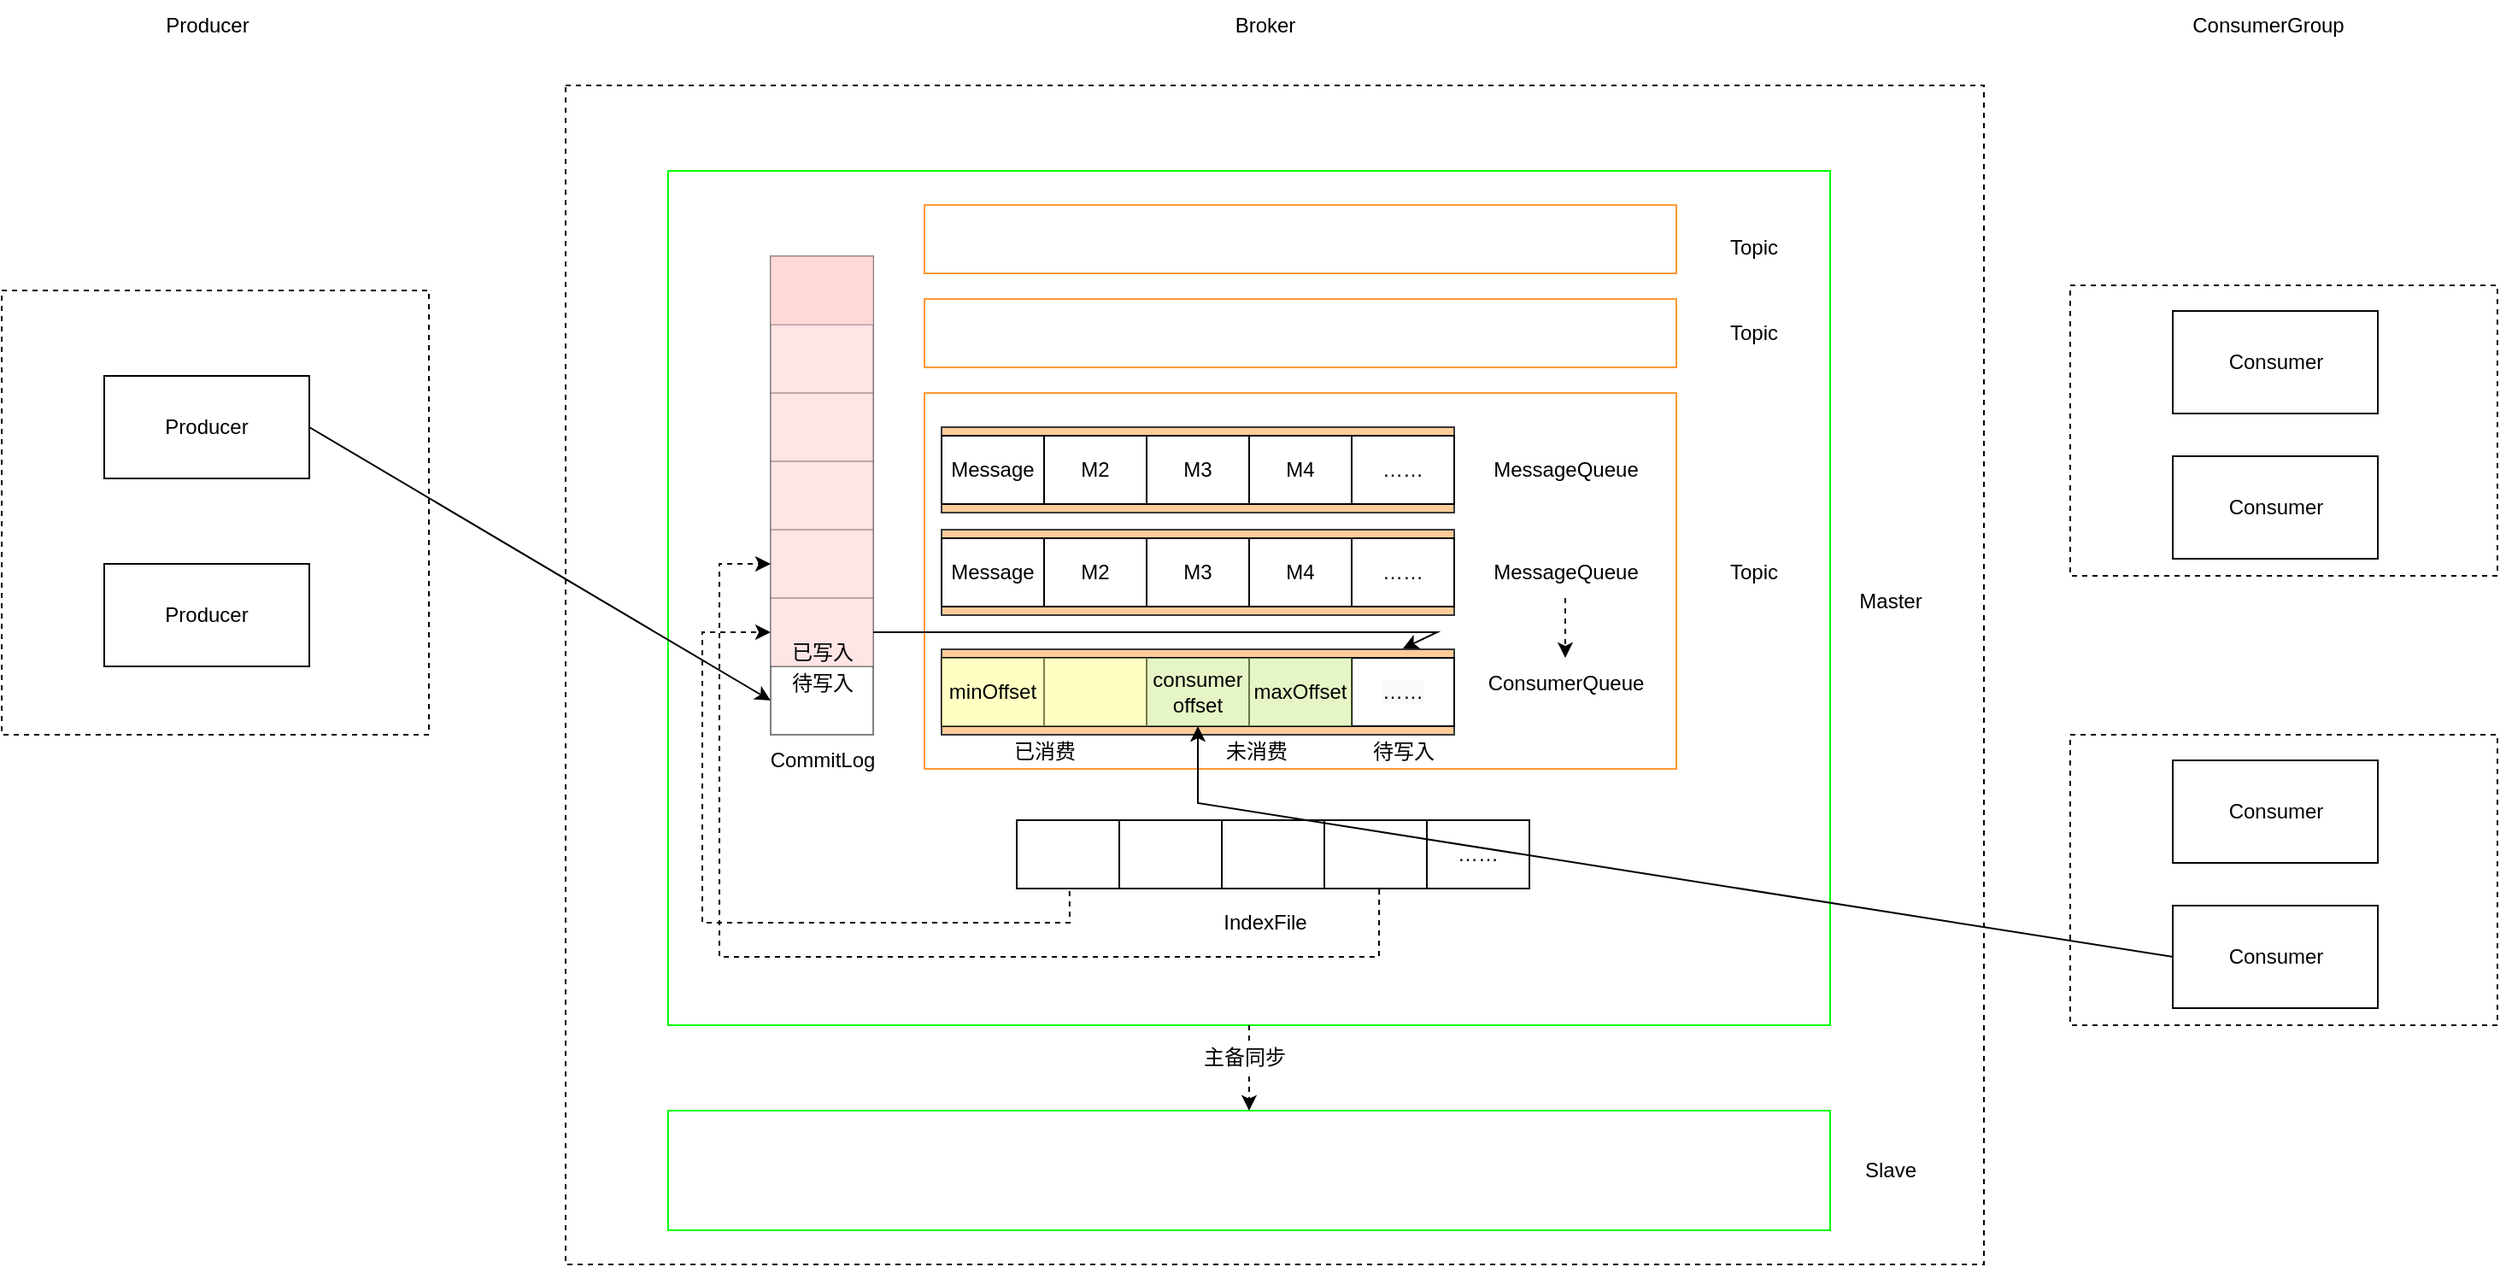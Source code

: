 <mxfile version="20.5.1" type="github">
  <diagram id="fDEU13dsQdf22NSWX4OO" name="第 1 页">
    <mxGraphModel dx="2864" dy="990" grid="1" gridSize="10" guides="1" tooltips="1" connect="1" arrows="1" fold="1" page="1" pageScale="1" pageWidth="827" pageHeight="1169" math="0" shadow="0">
      <root>
        <mxCell id="0" />
        <mxCell id="1" parent="0" />
        <mxCell id="SgnGa9x6ssdQ0sudRitW-9" value="" style="rounded=0;whiteSpace=wrap;html=1;dashed=1;" vertex="1" parent="1">
          <mxGeometry x="150" y="80" width="830" height="690" as="geometry" />
        </mxCell>
        <mxCell id="SgnGa9x6ssdQ0sudRitW-8" value="" style="rounded=0;whiteSpace=wrap;html=1;dashed=1;" vertex="1" parent="1">
          <mxGeometry x="-180" y="200" width="250" height="260" as="geometry" />
        </mxCell>
        <mxCell id="SgnGa9x6ssdQ0sudRitW-1" value="Producer" style="rounded=0;whiteSpace=wrap;html=1;" vertex="1" parent="1">
          <mxGeometry x="-120" y="250" width="120" height="60" as="geometry" />
        </mxCell>
        <mxCell id="SgnGa9x6ssdQ0sudRitW-2" value="Producer" style="rounded=0;whiteSpace=wrap;html=1;" vertex="1" parent="1">
          <mxGeometry x="-120" y="360" width="120" height="60" as="geometry" />
        </mxCell>
        <mxCell id="SgnGa9x6ssdQ0sudRitW-3" value="" style="rounded=0;whiteSpace=wrap;html=1;strokeColor=#00FF00;" vertex="1" parent="1">
          <mxGeometry x="210" y="130" width="680" height="500" as="geometry" />
        </mxCell>
        <mxCell id="SgnGa9x6ssdQ0sudRitW-4" value="Broker" style="text;html=1;align=center;verticalAlign=middle;resizable=0;points=[];autosize=1;strokeColor=none;fillColor=none;" vertex="1" parent="1">
          <mxGeometry x="529" y="30" width="60" height="30" as="geometry" />
        </mxCell>
        <mxCell id="SgnGa9x6ssdQ0sudRitW-5" value="" style="rounded=0;whiteSpace=wrap;html=1;strokeColor=#00FF00;" vertex="1" parent="1">
          <mxGeometry x="210" y="680" width="680" height="70" as="geometry" />
        </mxCell>
        <mxCell id="SgnGa9x6ssdQ0sudRitW-6" value="Master" style="text;html=1;align=center;verticalAlign=middle;resizable=0;points=[];autosize=1;strokeColor=none;fillColor=none;" vertex="1" parent="1">
          <mxGeometry x="895" y="367" width="60" height="30" as="geometry" />
        </mxCell>
        <mxCell id="SgnGa9x6ssdQ0sudRitW-7" value="Slave" style="text;html=1;align=center;verticalAlign=middle;resizable=0;points=[];autosize=1;strokeColor=none;fillColor=none;" vertex="1" parent="1">
          <mxGeometry x="900" y="700" width="50" height="30" as="geometry" />
        </mxCell>
        <mxCell id="SgnGa9x6ssdQ0sudRitW-10" value="" style="rounded=0;whiteSpace=wrap;html=1;dashed=1;" vertex="1" parent="1">
          <mxGeometry x="1030.5" y="197" width="250" height="170" as="geometry" />
        </mxCell>
        <mxCell id="SgnGa9x6ssdQ0sudRitW-11" value="Consumer" style="rounded=0;whiteSpace=wrap;html=1;" vertex="1" parent="1">
          <mxGeometry x="1090.5" y="212" width="120" height="60" as="geometry" />
        </mxCell>
        <mxCell id="SgnGa9x6ssdQ0sudRitW-13" value="Consumer" style="rounded=0;whiteSpace=wrap;html=1;" vertex="1" parent="1">
          <mxGeometry x="1090.5" y="297" width="120" height="60" as="geometry" />
        </mxCell>
        <mxCell id="SgnGa9x6ssdQ0sudRitW-14" value="ConsumerGroup" style="text;html=1;align=center;verticalAlign=middle;resizable=0;points=[];autosize=1;strokeColor=none;fillColor=none;" vertex="1" parent="1">
          <mxGeometry x="1090.5" y="30" width="110" height="30" as="geometry" />
        </mxCell>
        <mxCell id="SgnGa9x6ssdQ0sudRitW-15" value="" style="rounded=0;whiteSpace=wrap;html=1;dashed=1;" vertex="1" parent="1">
          <mxGeometry x="1030.5" y="460" width="250" height="170" as="geometry" />
        </mxCell>
        <mxCell id="SgnGa9x6ssdQ0sudRitW-16" value="Consumer" style="rounded=0;whiteSpace=wrap;html=1;" vertex="1" parent="1">
          <mxGeometry x="1090.5" y="475" width="120" height="60" as="geometry" />
        </mxCell>
        <mxCell id="SgnGa9x6ssdQ0sudRitW-17" value="Consumer" style="rounded=0;whiteSpace=wrap;html=1;" vertex="1" parent="1">
          <mxGeometry x="1090.5" y="560" width="120" height="60" as="geometry" />
        </mxCell>
        <mxCell id="SgnGa9x6ssdQ0sudRitW-19" value="" style="rounded=0;whiteSpace=wrap;html=1;strokeColor=#FF9933;" vertex="1" parent="1">
          <mxGeometry x="360" y="150" width="440" height="40" as="geometry" />
        </mxCell>
        <mxCell id="SgnGa9x6ssdQ0sudRitW-20" value="" style="rounded=0;whiteSpace=wrap;html=1;strokeColor=#FF9933;" vertex="1" parent="1">
          <mxGeometry x="360" y="260" width="440" height="220" as="geometry" />
        </mxCell>
        <mxCell id="SgnGa9x6ssdQ0sudRitW-22" value="" style="shape=table;html=1;whiteSpace=wrap;startSize=0;container=1;collapsible=0;childLayout=tableLayout;swimlaneFillColor=default;labelBorderColor=default;opacity=50;" vertex="1" parent="1">
          <mxGeometry x="270" y="180" width="60" height="280" as="geometry" />
        </mxCell>
        <mxCell id="SgnGa9x6ssdQ0sudRitW-41" style="shape=tableRow;horizontal=0;startSize=0;swimlaneHead=0;swimlaneBody=0;top=0;left=0;bottom=0;right=0;collapsible=0;dropTarget=0;fillColor=#ffcccc;points=[[0,0.5],[1,0.5]];portConstraint=eastwest;strokeColor=#36393d;opacity=50;" vertex="1" parent="SgnGa9x6ssdQ0sudRitW-22">
          <mxGeometry width="60" height="40" as="geometry" />
        </mxCell>
        <mxCell id="SgnGa9x6ssdQ0sudRitW-42" style="shape=partialRectangle;html=1;whiteSpace=wrap;connectable=0;fillColor=#ffcccc;top=0;left=0;bottom=0;right=0;overflow=hidden;fillStyle=auto;strokeColor=#36393d;opacity=50;strokeWidth=4;labelBorderColor=default;" vertex="1" parent="SgnGa9x6ssdQ0sudRitW-41">
          <mxGeometry width="60" height="40" as="geometry">
            <mxRectangle width="60" height="40" as="alternateBounds" />
          </mxGeometry>
        </mxCell>
        <mxCell id="SgnGa9x6ssdQ0sudRitW-39" style="shape=tableRow;horizontal=0;startSize=0;swimlaneHead=0;swimlaneBody=0;top=0;left=0;bottom=0;right=0;collapsible=0;dropTarget=0;fillColor=none;points=[[0,0.5],[1,0.5]];portConstraint=eastwest;" vertex="1" parent="SgnGa9x6ssdQ0sudRitW-22">
          <mxGeometry y="40" width="60" height="40" as="geometry" />
        </mxCell>
        <mxCell id="SgnGa9x6ssdQ0sudRitW-40" style="shape=partialRectangle;html=1;whiteSpace=wrap;connectable=0;fillColor=#ffcccc;top=0;left=0;bottom=0;right=0;overflow=hidden;strokeWidth=4;fillStyle=auto;labelBorderColor=default;strokeColor=#36393d;opacity=50;" vertex="1" parent="SgnGa9x6ssdQ0sudRitW-39">
          <mxGeometry width="60" height="40" as="geometry">
            <mxRectangle width="60" height="40" as="alternateBounds" />
          </mxGeometry>
        </mxCell>
        <mxCell id="SgnGa9x6ssdQ0sudRitW-37" style="shape=tableRow;horizontal=0;startSize=0;swimlaneHead=0;swimlaneBody=0;top=0;left=0;bottom=0;right=0;collapsible=0;dropTarget=0;fillColor=none;points=[[0,0.5],[1,0.5]];portConstraint=eastwest;" vertex="1" parent="SgnGa9x6ssdQ0sudRitW-22">
          <mxGeometry y="80" width="60" height="40" as="geometry" />
        </mxCell>
        <mxCell id="SgnGa9x6ssdQ0sudRitW-38" style="shape=partialRectangle;html=1;whiteSpace=wrap;connectable=0;fillColor=#ffcccc;top=0;left=0;bottom=0;right=0;overflow=hidden;strokeColor=#36393d;strokeWidth=4;opacity=50;" vertex="1" parent="SgnGa9x6ssdQ0sudRitW-37">
          <mxGeometry width="60" height="40" as="geometry">
            <mxRectangle width="60" height="40" as="alternateBounds" />
          </mxGeometry>
        </mxCell>
        <mxCell id="SgnGa9x6ssdQ0sudRitW-35" style="shape=tableRow;horizontal=0;startSize=0;swimlaneHead=0;swimlaneBody=0;top=0;left=0;bottom=0;right=0;collapsible=0;dropTarget=0;fillColor=none;points=[[0,0.5],[1,0.5]];portConstraint=eastwest;" vertex="1" parent="SgnGa9x6ssdQ0sudRitW-22">
          <mxGeometry y="120" width="60" height="40" as="geometry" />
        </mxCell>
        <mxCell id="SgnGa9x6ssdQ0sudRitW-36" style="shape=partialRectangle;html=1;whiteSpace=wrap;connectable=0;fillColor=#ffcccc;top=0;left=0;bottom=0;right=0;overflow=hidden;strokeColor=#36393d;strokeWidth=4;opacity=50;" vertex="1" parent="SgnGa9x6ssdQ0sudRitW-35">
          <mxGeometry width="60" height="40" as="geometry">
            <mxRectangle width="60" height="40" as="alternateBounds" />
          </mxGeometry>
        </mxCell>
        <mxCell id="SgnGa9x6ssdQ0sudRitW-23" value="" style="shape=tableRow;horizontal=0;startSize=0;swimlaneHead=0;swimlaneBody=0;top=0;left=0;bottom=0;right=0;collapsible=0;dropTarget=0;fillColor=none;points=[[0,0.5],[1,0.5]];portConstraint=eastwest;" vertex="1" parent="SgnGa9x6ssdQ0sudRitW-22">
          <mxGeometry y="160" width="60" height="40" as="geometry" />
        </mxCell>
        <mxCell id="SgnGa9x6ssdQ0sudRitW-24" value="" style="shape=partialRectangle;html=1;whiteSpace=wrap;connectable=0;fillColor=#ffcccc;top=0;left=0;bottom=0;right=0;overflow=hidden;strokeColor=#36393d;opacity=50;" vertex="1" parent="SgnGa9x6ssdQ0sudRitW-23">
          <mxGeometry width="60" height="40" as="geometry">
            <mxRectangle width="60" height="40" as="alternateBounds" />
          </mxGeometry>
        </mxCell>
        <mxCell id="SgnGa9x6ssdQ0sudRitW-27" value="" style="shape=tableRow;horizontal=0;startSize=0;swimlaneHead=0;swimlaneBody=0;top=0;left=0;bottom=0;right=0;collapsible=0;dropTarget=0;fillColor=none;points=[[0,0.5],[1,0.5]];portConstraint=eastwest;" vertex="1" parent="SgnGa9x6ssdQ0sudRitW-22">
          <mxGeometry y="200" width="60" height="40" as="geometry" />
        </mxCell>
        <mxCell id="SgnGa9x6ssdQ0sudRitW-28" value="" style="shape=partialRectangle;html=1;whiteSpace=wrap;connectable=0;fillColor=#ffcccc;top=0;left=0;bottom=0;right=0;overflow=hidden;strokeColor=#36393d;opacity=50;" vertex="1" parent="SgnGa9x6ssdQ0sudRitW-27">
          <mxGeometry width="60" height="40" as="geometry">
            <mxRectangle width="60" height="40" as="alternateBounds" />
          </mxGeometry>
        </mxCell>
        <mxCell id="SgnGa9x6ssdQ0sudRitW-31" value="" style="shape=tableRow;horizontal=0;startSize=0;swimlaneHead=0;swimlaneBody=0;top=0;left=0;bottom=0;right=0;collapsible=0;dropTarget=0;fillColor=none;points=[[0,0.5],[1,0.5]];portConstraint=eastwest;" vertex="1" parent="SgnGa9x6ssdQ0sudRitW-22">
          <mxGeometry y="240" width="60" height="40" as="geometry" />
        </mxCell>
        <mxCell id="SgnGa9x6ssdQ0sudRitW-32" value="" style="shape=partialRectangle;html=1;whiteSpace=wrap;connectable=0;fillColor=none;top=0;left=0;bottom=0;right=0;overflow=hidden;dashed=1;strokeWidth=4;" vertex="1" parent="SgnGa9x6ssdQ0sudRitW-31">
          <mxGeometry width="60" height="40" as="geometry">
            <mxRectangle width="60" height="40" as="alternateBounds" />
          </mxGeometry>
        </mxCell>
        <mxCell id="SgnGa9x6ssdQ0sudRitW-84" value="IndexFile" style="text;html=1;align=center;verticalAlign=middle;resizable=0;points=[];autosize=1;strokeColor=none;fillColor=none;" vertex="1" parent="1">
          <mxGeometry x="524" y="555" width="70" height="30" as="geometry" />
        </mxCell>
        <mxCell id="SgnGa9x6ssdQ0sudRitW-85" value="CommitLog" style="text;html=1;align=center;verticalAlign=middle;resizable=0;points=[];autosize=1;strokeColor=none;fillColor=none;" vertex="1" parent="1">
          <mxGeometry x="260" y="460" width="80" height="30" as="geometry" />
        </mxCell>
        <mxCell id="SgnGa9x6ssdQ0sudRitW-86" value="Topic" style="text;html=1;align=center;verticalAlign=middle;resizable=0;points=[];autosize=1;strokeColor=none;fillColor=none;" vertex="1" parent="1">
          <mxGeometry x="820" y="160" width="50" height="30" as="geometry" />
        </mxCell>
        <mxCell id="SgnGa9x6ssdQ0sudRitW-87" value="Topic" style="text;html=1;align=center;verticalAlign=middle;resizable=0;points=[];autosize=1;strokeColor=none;fillColor=none;" vertex="1" parent="1">
          <mxGeometry x="820" y="350" width="50" height="30" as="geometry" />
        </mxCell>
        <mxCell id="SgnGa9x6ssdQ0sudRitW-89" value="" style="rounded=0;whiteSpace=wrap;html=1;strokeColor=#FF9933;" vertex="1" parent="1">
          <mxGeometry x="360" y="205" width="440" height="40" as="geometry" />
        </mxCell>
        <mxCell id="SgnGa9x6ssdQ0sudRitW-90" value="" style="endArrow=classic;html=1;rounded=0;entryX=0;entryY=0.5;entryDx=0;entryDy=0;exitX=1;exitY=0.5;exitDx=0;exitDy=0;" edge="1" parent="1" source="SgnGa9x6ssdQ0sudRitW-1" target="SgnGa9x6ssdQ0sudRitW-31">
          <mxGeometry width="50" height="50" relative="1" as="geometry">
            <mxPoint x="60" y="330" as="sourcePoint" />
            <mxPoint x="110" y="280" as="targetPoint" />
          </mxGeometry>
        </mxCell>
        <mxCell id="SgnGa9x6ssdQ0sudRitW-102" value="MessageQueue" style="rounded=0;whiteSpace=wrap;html=1;fillColor=#ffcc99;strokeColor=#36393d;" vertex="1" parent="1">
          <mxGeometry x="370" y="340" width="300" height="50" as="geometry" />
        </mxCell>
        <mxCell id="SgnGa9x6ssdQ0sudRitW-76" value="" style="shape=table;html=1;whiteSpace=wrap;startSize=0;container=1;collapsible=0;childLayout=tableLayout;" vertex="1" parent="1">
          <mxGeometry x="370" y="345" width="300" height="40" as="geometry" />
        </mxCell>
        <mxCell id="SgnGa9x6ssdQ0sudRitW-77" style="shape=tableRow;horizontal=0;startSize=0;swimlaneHead=0;swimlaneBody=0;top=0;left=0;bottom=0;right=0;collapsible=0;dropTarget=0;fillColor=none;points=[[0,0.5],[1,0.5]];portConstraint=eastwest;" vertex="1" parent="SgnGa9x6ssdQ0sudRitW-76">
          <mxGeometry width="300" height="40" as="geometry" />
        </mxCell>
        <mxCell id="SgnGa9x6ssdQ0sudRitW-78" value="Message" style="shape=partialRectangle;html=1;whiteSpace=wrap;connectable=0;fillColor=none;top=0;left=0;bottom=0;right=0;overflow=hidden;" vertex="1" parent="SgnGa9x6ssdQ0sudRitW-77">
          <mxGeometry width="60" height="40" as="geometry">
            <mxRectangle width="60" height="40" as="alternateBounds" />
          </mxGeometry>
        </mxCell>
        <mxCell id="SgnGa9x6ssdQ0sudRitW-79" value="M2" style="shape=partialRectangle;html=1;whiteSpace=wrap;connectable=0;fillColor=none;top=0;left=0;bottom=0;right=0;overflow=hidden;" vertex="1" parent="SgnGa9x6ssdQ0sudRitW-77">
          <mxGeometry x="60" width="60" height="40" as="geometry">
            <mxRectangle width="60" height="40" as="alternateBounds" />
          </mxGeometry>
        </mxCell>
        <mxCell id="SgnGa9x6ssdQ0sudRitW-80" value="M3" style="shape=partialRectangle;html=1;whiteSpace=wrap;connectable=0;fillColor=none;top=0;left=0;bottom=0;right=0;overflow=hidden;" vertex="1" parent="SgnGa9x6ssdQ0sudRitW-77">
          <mxGeometry x="120" width="60" height="40" as="geometry">
            <mxRectangle width="60" height="40" as="alternateBounds" />
          </mxGeometry>
        </mxCell>
        <mxCell id="SgnGa9x6ssdQ0sudRitW-81" value="M4" style="shape=partialRectangle;html=1;whiteSpace=wrap;connectable=0;fillColor=none;top=0;left=0;bottom=0;right=0;overflow=hidden;" vertex="1" parent="SgnGa9x6ssdQ0sudRitW-77">
          <mxGeometry x="180" width="60" height="40" as="geometry">
            <mxRectangle width="60" height="40" as="alternateBounds" />
          </mxGeometry>
        </mxCell>
        <mxCell id="SgnGa9x6ssdQ0sudRitW-82" value="……" style="shape=partialRectangle;html=1;whiteSpace=wrap;connectable=0;fillColor=none;top=0;left=0;bottom=0;right=0;overflow=hidden;" vertex="1" parent="SgnGa9x6ssdQ0sudRitW-77">
          <mxGeometry x="240" width="60" height="40" as="geometry">
            <mxRectangle width="60" height="40" as="alternateBounds" />
          </mxGeometry>
        </mxCell>
        <mxCell id="SgnGa9x6ssdQ0sudRitW-104" value="MessageQueue" style="rounded=0;whiteSpace=wrap;html=1;fillColor=#ffcc99;strokeColor=#36393d;" vertex="1" parent="1">
          <mxGeometry x="370" y="410" width="300" height="50" as="geometry" />
        </mxCell>
        <mxCell id="SgnGa9x6ssdQ0sudRitW-105" value="" style="shape=table;html=1;whiteSpace=wrap;startSize=0;container=1;collapsible=0;childLayout=tableLayout;" vertex="1" parent="1">
          <mxGeometry x="370" y="415" width="300" height="40" as="geometry" />
        </mxCell>
        <mxCell id="SgnGa9x6ssdQ0sudRitW-106" style="shape=tableRow;horizontal=0;startSize=0;swimlaneHead=0;swimlaneBody=0;top=0;left=0;bottom=0;right=0;collapsible=0;dropTarget=0;fillColor=none;points=[[0,0.5],[1,0.5]];portConstraint=eastwest;" vertex="1" parent="SgnGa9x6ssdQ0sudRitW-105">
          <mxGeometry width="300" height="40" as="geometry" />
        </mxCell>
        <mxCell id="SgnGa9x6ssdQ0sudRitW-107" value="minOffset" style="shape=partialRectangle;html=1;whiteSpace=wrap;connectable=0;fillColor=#ffff88;top=0;left=0;bottom=0;right=0;overflow=hidden;strokeColor=#36393d;opacity=50;" vertex="1" parent="SgnGa9x6ssdQ0sudRitW-106">
          <mxGeometry width="60" height="40" as="geometry">
            <mxRectangle width="60" height="40" as="alternateBounds" />
          </mxGeometry>
        </mxCell>
        <mxCell id="SgnGa9x6ssdQ0sudRitW-108" value="" style="shape=partialRectangle;html=1;whiteSpace=wrap;connectable=0;fillColor=#ffff88;top=0;left=0;bottom=0;right=0;overflow=hidden;opacity=50;strokeColor=#36393d;" vertex="1" parent="SgnGa9x6ssdQ0sudRitW-106">
          <mxGeometry x="60" width="60" height="40" as="geometry">
            <mxRectangle width="60" height="40" as="alternateBounds" />
          </mxGeometry>
        </mxCell>
        <mxCell id="SgnGa9x6ssdQ0sudRitW-109" value="consumer&lt;br&gt;offset" style="shape=partialRectangle;html=1;whiteSpace=wrap;connectable=0;fillColor=#cdeb8b;top=0;left=0;bottom=0;right=0;overflow=hidden;strokeColor=#36393d;opacity=50;" vertex="1" parent="SgnGa9x6ssdQ0sudRitW-106">
          <mxGeometry x="120" width="60" height="40" as="geometry">
            <mxRectangle width="60" height="40" as="alternateBounds" />
          </mxGeometry>
        </mxCell>
        <mxCell id="SgnGa9x6ssdQ0sudRitW-110" value="maxOffset" style="shape=partialRectangle;html=1;whiteSpace=wrap;connectable=0;fillColor=#cdeb8b;top=0;left=0;bottom=0;right=0;overflow=hidden;strokeColor=#36393d;opacity=50;" vertex="1" parent="SgnGa9x6ssdQ0sudRitW-106">
          <mxGeometry x="180" width="60" height="40" as="geometry">
            <mxRectangle width="60" height="40" as="alternateBounds" />
          </mxGeometry>
        </mxCell>
        <mxCell id="SgnGa9x6ssdQ0sudRitW-111" value="&lt;meta charset=&quot;utf-8&quot;&gt;&lt;span style=&quot;color: rgb(0, 0, 0); font-family: Helvetica; font-size: 12px; font-style: normal; font-variant-ligatures: normal; font-variant-caps: normal; font-weight: 400; letter-spacing: normal; orphans: 2; text-align: center; text-indent: 0px; text-transform: none; widows: 2; word-spacing: 0px; -webkit-text-stroke-width: 0px; background-color: rgb(248, 249, 250); text-decoration-thickness: initial; text-decoration-style: initial; text-decoration-color: initial; float: none; display: inline !important;&quot;&gt;……&lt;/span&gt;" style="shape=partialRectangle;html=1;whiteSpace=wrap;connectable=0;fillColor=none;top=0;left=0;bottom=0;right=0;overflow=hidden;" vertex="1" parent="SgnGa9x6ssdQ0sudRitW-106">
          <mxGeometry x="240" width="60" height="40" as="geometry">
            <mxRectangle width="60" height="40" as="alternateBounds" />
          </mxGeometry>
        </mxCell>
        <mxCell id="SgnGa9x6ssdQ0sudRitW-113" value="" style="endArrow=classic;html=1;rounded=0;entryX=0.9;entryY=-0.01;entryDx=0;entryDy=0;entryPerimeter=0;" edge="1" parent="1" target="SgnGa9x6ssdQ0sudRitW-104">
          <mxGeometry width="50" height="50" relative="1" as="geometry">
            <mxPoint x="330" y="400" as="sourcePoint" />
            <mxPoint x="60" y="600" as="targetPoint" />
            <Array as="points">
              <mxPoint x="660" y="400" />
            </Array>
          </mxGeometry>
        </mxCell>
        <mxCell id="SgnGa9x6ssdQ0sudRitW-129" value="MessageQueue" style="rounded=0;whiteSpace=wrap;html=1;fillColor=#ffcc99;strokeColor=#36393d;" vertex="1" parent="1">
          <mxGeometry x="370" y="280" width="300" height="50" as="geometry" />
        </mxCell>
        <mxCell id="SgnGa9x6ssdQ0sudRitW-130" value="" style="shape=table;html=1;whiteSpace=wrap;startSize=0;container=1;collapsible=0;childLayout=tableLayout;" vertex="1" parent="1">
          <mxGeometry x="370" y="285" width="300" height="40" as="geometry" />
        </mxCell>
        <mxCell id="SgnGa9x6ssdQ0sudRitW-131" style="shape=tableRow;horizontal=0;startSize=0;swimlaneHead=0;swimlaneBody=0;top=0;left=0;bottom=0;right=0;collapsible=0;dropTarget=0;fillColor=none;points=[[0,0.5],[1,0.5]];portConstraint=eastwest;" vertex="1" parent="SgnGa9x6ssdQ0sudRitW-130">
          <mxGeometry width="300" height="40" as="geometry" />
        </mxCell>
        <mxCell id="SgnGa9x6ssdQ0sudRitW-132" value="Message" style="shape=partialRectangle;html=1;whiteSpace=wrap;connectable=0;fillColor=none;top=0;left=0;bottom=0;right=0;overflow=hidden;" vertex="1" parent="SgnGa9x6ssdQ0sudRitW-131">
          <mxGeometry width="60" height="40" as="geometry">
            <mxRectangle width="60" height="40" as="alternateBounds" />
          </mxGeometry>
        </mxCell>
        <mxCell id="SgnGa9x6ssdQ0sudRitW-133" value="M2" style="shape=partialRectangle;html=1;whiteSpace=wrap;connectable=0;fillColor=none;top=0;left=0;bottom=0;right=0;overflow=hidden;" vertex="1" parent="SgnGa9x6ssdQ0sudRitW-131">
          <mxGeometry x="60" width="60" height="40" as="geometry">
            <mxRectangle width="60" height="40" as="alternateBounds" />
          </mxGeometry>
        </mxCell>
        <mxCell id="SgnGa9x6ssdQ0sudRitW-134" value="M3" style="shape=partialRectangle;html=1;whiteSpace=wrap;connectable=0;fillColor=none;top=0;left=0;bottom=0;right=0;overflow=hidden;" vertex="1" parent="SgnGa9x6ssdQ0sudRitW-131">
          <mxGeometry x="120" width="60" height="40" as="geometry">
            <mxRectangle width="60" height="40" as="alternateBounds" />
          </mxGeometry>
        </mxCell>
        <mxCell id="SgnGa9x6ssdQ0sudRitW-135" value="M4" style="shape=partialRectangle;html=1;whiteSpace=wrap;connectable=0;fillColor=none;top=0;left=0;bottom=0;right=0;overflow=hidden;" vertex="1" parent="SgnGa9x6ssdQ0sudRitW-131">
          <mxGeometry x="180" width="60" height="40" as="geometry">
            <mxRectangle width="60" height="40" as="alternateBounds" />
          </mxGeometry>
        </mxCell>
        <mxCell id="SgnGa9x6ssdQ0sudRitW-136" value="……" style="shape=partialRectangle;html=1;whiteSpace=wrap;connectable=0;fillColor=none;top=0;left=0;bottom=0;right=0;overflow=hidden;" vertex="1" parent="SgnGa9x6ssdQ0sudRitW-131">
          <mxGeometry x="240" width="60" height="40" as="geometry">
            <mxRectangle width="60" height="40" as="alternateBounds" />
          </mxGeometry>
        </mxCell>
        <mxCell id="SgnGa9x6ssdQ0sudRitW-137" value="MessageQueue" style="text;html=1;align=center;verticalAlign=middle;resizable=0;points=[];autosize=1;strokeColor=none;fillColor=none;" vertex="1" parent="1">
          <mxGeometry x="680" y="290" width="110" height="30" as="geometry" />
        </mxCell>
        <mxCell id="SgnGa9x6ssdQ0sudRitW-138" value="MessageQueue" style="text;html=1;align=center;verticalAlign=middle;resizable=0;points=[];autosize=1;strokeColor=none;fillColor=none;" vertex="1" parent="1">
          <mxGeometry x="680" y="350" width="110" height="30" as="geometry" />
        </mxCell>
        <mxCell id="SgnGa9x6ssdQ0sudRitW-139" value="ConsumerQueue" style="text;html=1;align=center;verticalAlign=middle;resizable=0;points=[];autosize=1;strokeColor=none;fillColor=none;" vertex="1" parent="1">
          <mxGeometry x="680" y="415" width="110" height="30" as="geometry" />
        </mxCell>
        <mxCell id="SgnGa9x6ssdQ0sudRitW-140" value="" style="endArrow=classic;html=1;rounded=0;dashed=1;" edge="1" parent="1" target="SgnGa9x6ssdQ0sudRitW-139">
          <mxGeometry width="50" height="50" relative="1" as="geometry">
            <mxPoint x="735" y="380" as="sourcePoint" />
            <mxPoint x="1090" y="340" as="targetPoint" />
          </mxGeometry>
        </mxCell>
        <mxCell id="SgnGa9x6ssdQ0sudRitW-141" value="Topic" style="text;html=1;align=center;verticalAlign=middle;resizable=0;points=[];autosize=1;strokeColor=none;fillColor=none;" vertex="1" parent="1">
          <mxGeometry x="820" y="210" width="50" height="30" as="geometry" />
        </mxCell>
        <mxCell id="SgnGa9x6ssdQ0sudRitW-142" value="" style="shape=table;html=1;whiteSpace=wrap;startSize=0;container=1;collapsible=0;childLayout=tableLayout;" vertex="1" parent="1">
          <mxGeometry x="414" y="510" width="300" height="40" as="geometry" />
        </mxCell>
        <mxCell id="SgnGa9x6ssdQ0sudRitW-143" style="shape=tableRow;horizontal=0;startSize=0;swimlaneHead=0;swimlaneBody=0;top=0;left=0;bottom=0;right=0;collapsible=0;dropTarget=0;fillColor=none;points=[[0,0.5],[1,0.5]];portConstraint=eastwest;" vertex="1" parent="SgnGa9x6ssdQ0sudRitW-142">
          <mxGeometry width="300" height="40" as="geometry" />
        </mxCell>
        <mxCell id="SgnGa9x6ssdQ0sudRitW-144" value="" style="shape=partialRectangle;html=1;whiteSpace=wrap;connectable=0;fillColor=none;top=0;left=0;bottom=0;right=0;overflow=hidden;" vertex="1" parent="SgnGa9x6ssdQ0sudRitW-143">
          <mxGeometry width="60" height="40" as="geometry">
            <mxRectangle width="60" height="40" as="alternateBounds" />
          </mxGeometry>
        </mxCell>
        <mxCell id="SgnGa9x6ssdQ0sudRitW-145" value="" style="shape=partialRectangle;html=1;whiteSpace=wrap;connectable=0;fillColor=none;top=0;left=0;bottom=0;right=0;overflow=hidden;" vertex="1" parent="SgnGa9x6ssdQ0sudRitW-143">
          <mxGeometry x="60" width="60" height="40" as="geometry">
            <mxRectangle width="60" height="40" as="alternateBounds" />
          </mxGeometry>
        </mxCell>
        <mxCell id="SgnGa9x6ssdQ0sudRitW-146" value="" style="shape=partialRectangle;html=1;whiteSpace=wrap;connectable=0;fillColor=none;top=0;left=0;bottom=0;right=0;overflow=hidden;" vertex="1" parent="SgnGa9x6ssdQ0sudRitW-143">
          <mxGeometry x="120" width="60" height="40" as="geometry">
            <mxRectangle width="60" height="40" as="alternateBounds" />
          </mxGeometry>
        </mxCell>
        <mxCell id="SgnGa9x6ssdQ0sudRitW-147" value="" style="shape=partialRectangle;html=1;whiteSpace=wrap;connectable=0;fillColor=none;top=0;left=0;bottom=0;right=0;overflow=hidden;" vertex="1" parent="SgnGa9x6ssdQ0sudRitW-143">
          <mxGeometry x="180" width="60" height="40" as="geometry">
            <mxRectangle width="60" height="40" as="alternateBounds" />
          </mxGeometry>
        </mxCell>
        <mxCell id="SgnGa9x6ssdQ0sudRitW-148" value="……" style="shape=partialRectangle;html=1;whiteSpace=wrap;connectable=0;fillColor=none;top=0;left=0;bottom=0;right=0;overflow=hidden;" vertex="1" parent="SgnGa9x6ssdQ0sudRitW-143">
          <mxGeometry x="240" width="60" height="40" as="geometry">
            <mxRectangle width="60" height="40" as="alternateBounds" />
          </mxGeometry>
        </mxCell>
        <mxCell id="SgnGa9x6ssdQ0sudRitW-149" value="" style="endArrow=classic;html=1;rounded=0;dashed=1;entryX=0;entryY=0.5;entryDx=0;entryDy=0;exitX=0.103;exitY=1.038;exitDx=0;exitDy=0;exitPerimeter=0;" edge="1" parent="1" source="SgnGa9x6ssdQ0sudRitW-143" target="SgnGa9x6ssdQ0sudRitW-27">
          <mxGeometry width="50" height="50" relative="1" as="geometry">
            <mxPoint x="404" y="580" as="sourcePoint" />
            <mxPoint x="250" y="490" as="targetPoint" />
            <Array as="points">
              <mxPoint x="445" y="570" />
              <mxPoint x="230" y="570" />
              <mxPoint x="230" y="550" />
              <mxPoint x="230" y="400" />
            </Array>
          </mxGeometry>
        </mxCell>
        <mxCell id="SgnGa9x6ssdQ0sudRitW-150" value="" style="endArrow=classic;html=1;rounded=0;dashed=1;entryX=0;entryY=0.5;entryDx=0;entryDy=0;exitX=0.707;exitY=1.013;exitDx=0;exitDy=0;exitPerimeter=0;" edge="1" parent="1" source="SgnGa9x6ssdQ0sudRitW-143" target="SgnGa9x6ssdQ0sudRitW-23">
          <mxGeometry width="50" height="50" relative="1" as="geometry">
            <mxPoint x="414" y="590" as="sourcePoint" />
            <mxPoint x="280" y="410" as="targetPoint" />
            <Array as="points">
              <mxPoint x="626" y="590" />
              <mxPoint x="240" y="590" />
              <mxPoint x="240" y="560" />
              <mxPoint x="240" y="360" />
            </Array>
          </mxGeometry>
        </mxCell>
        <mxCell id="SgnGa9x6ssdQ0sudRitW-151" value="" style="endArrow=classic;html=1;rounded=0;entryX=0.5;entryY=1;entryDx=0;entryDy=0;exitX=0;exitY=0.5;exitDx=0;exitDy=0;" edge="1" parent="1" source="SgnGa9x6ssdQ0sudRitW-17" target="SgnGa9x6ssdQ0sudRitW-105">
          <mxGeometry width="50" height="50" relative="1" as="geometry">
            <mxPoint x="60" y="280" as="sourcePoint" />
            <mxPoint x="280" y="450" as="targetPoint" />
            <Array as="points">
              <mxPoint x="520" y="500" />
            </Array>
          </mxGeometry>
        </mxCell>
        <mxCell id="SgnGa9x6ssdQ0sudRitW-156" value="已消费" style="text;html=1;align=center;verticalAlign=middle;resizable=0;points=[];autosize=1;strokeColor=none;fillColor=none;" vertex="1" parent="1">
          <mxGeometry x="400" y="455" width="60" height="30" as="geometry" />
        </mxCell>
        <mxCell id="SgnGa9x6ssdQ0sudRitW-157" value="未消费" style="text;html=1;align=center;verticalAlign=middle;resizable=0;points=[];autosize=1;strokeColor=none;fillColor=none;" vertex="1" parent="1">
          <mxGeometry x="524" y="455" width="60" height="30" as="geometry" />
        </mxCell>
        <mxCell id="SgnGa9x6ssdQ0sudRitW-158" value="待写入" style="text;html=1;align=center;verticalAlign=middle;resizable=0;points=[];autosize=1;strokeColor=none;fillColor=none;" vertex="1" parent="1">
          <mxGeometry x="610" y="455" width="60" height="30" as="geometry" />
        </mxCell>
        <mxCell id="SgnGa9x6ssdQ0sudRitW-159" value="&lt;font style=&quot;font-size: 12px;&quot;&gt;已写入&lt;/font&gt;" style="text;html=1;align=center;verticalAlign=middle;resizable=0;points=[];autosize=1;strokeColor=none;fillColor=none;fontSize=5;" vertex="1" parent="1">
          <mxGeometry x="270" y="397" width="60" height="30" as="geometry" />
        </mxCell>
        <mxCell id="SgnGa9x6ssdQ0sudRitW-160" value="&lt;font style=&quot;font-size: 12px;&quot;&gt;待写入&lt;/font&gt;" style="text;html=1;align=center;verticalAlign=middle;resizable=0;points=[];autosize=1;strokeColor=none;fillColor=none;fontSize=5;" vertex="1" parent="1">
          <mxGeometry x="270" y="415" width="60" height="30" as="geometry" />
        </mxCell>
        <mxCell id="SgnGa9x6ssdQ0sudRitW-163" value="" style="endArrow=classic;html=1;rounded=0;dashed=1;fontSize=12;exitX=0.5;exitY=1;exitDx=0;exitDy=0;" edge="1" parent="1" source="SgnGa9x6ssdQ0sudRitW-3" target="SgnGa9x6ssdQ0sudRitW-5">
          <mxGeometry width="50" height="50" relative="1" as="geometry">
            <mxPoint x="690" y="670" as="sourcePoint" />
            <mxPoint x="740" y="620" as="targetPoint" />
          </mxGeometry>
        </mxCell>
        <mxCell id="SgnGa9x6ssdQ0sudRitW-164" value="主备同步" style="edgeLabel;html=1;align=center;verticalAlign=middle;resizable=0;points=[];fontSize=12;" vertex="1" connectable="0" parent="SgnGa9x6ssdQ0sudRitW-163">
          <mxGeometry x="-0.244" y="-3" relative="1" as="geometry">
            <mxPoint as="offset" />
          </mxGeometry>
        </mxCell>
        <mxCell id="SgnGa9x6ssdQ0sudRitW-165" value="Producer" style="text;html=1;align=center;verticalAlign=middle;resizable=0;points=[];autosize=1;strokeColor=none;fillColor=none;" vertex="1" parent="1">
          <mxGeometry x="-95" y="30" width="70" height="30" as="geometry" />
        </mxCell>
      </root>
    </mxGraphModel>
  </diagram>
</mxfile>
